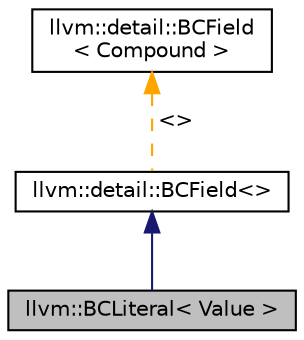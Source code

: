 digraph "llvm::BCLiteral&lt; Value &gt;"
{
 // LATEX_PDF_SIZE
  bgcolor="transparent";
  edge [fontname="Helvetica",fontsize="10",labelfontname="Helvetica",labelfontsize="10"];
  node [fontname="Helvetica",fontsize="10",shape=record];
  Node1 [label="llvm::BCLiteral\< Value \>",height=0.2,width=0.4,color="black", fillcolor="grey75", style="filled", fontcolor="black",tooltip="Represents a literal operand in a bitcode record."];
  Node2 -> Node1 [dir="back",color="midnightblue",fontsize="10",style="solid",fontname="Helvetica"];
  Node2 [label="llvm::detail::BCField\<\>",height=0.2,width=0.4,color="black",URL="$classllvm_1_1detail_1_1BCField.html",tooltip=" "];
  Node3 -> Node2 [dir="back",color="orange",fontsize="10",style="dashed",label=" \<\>" ,fontname="Helvetica"];
  Node3 [label="llvm::detail::BCField\l\< Compound \>",height=0.2,width=0.4,color="black",URL="$classllvm_1_1detail_1_1BCField.html",tooltip="Convenience base for all kinds of bitcode abbreviation fields."];
}
